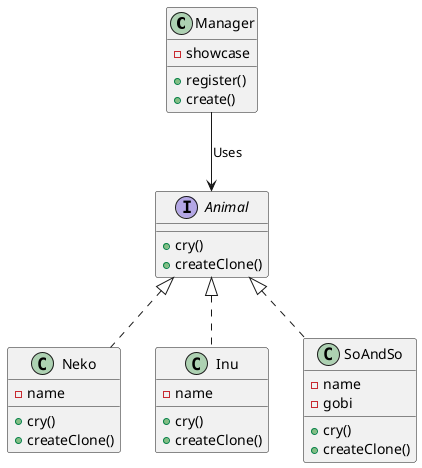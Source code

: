 @startuml Prototype
class Manager{
    - showcase
    + register()
    + create()
}
interface Animal{
    + cry()
    + createClone()
}
class Neko implements Animal{
    - name
    + cry()
    + createClone()
}
class Inu implements Animal{
    - name
    + cry()
    + createClone()
}
class SoAndSo implements Animal{
    - name
    - gobi
    + cry()
    + createClone()
}
Manager-->Animal :Uses
@enduml
